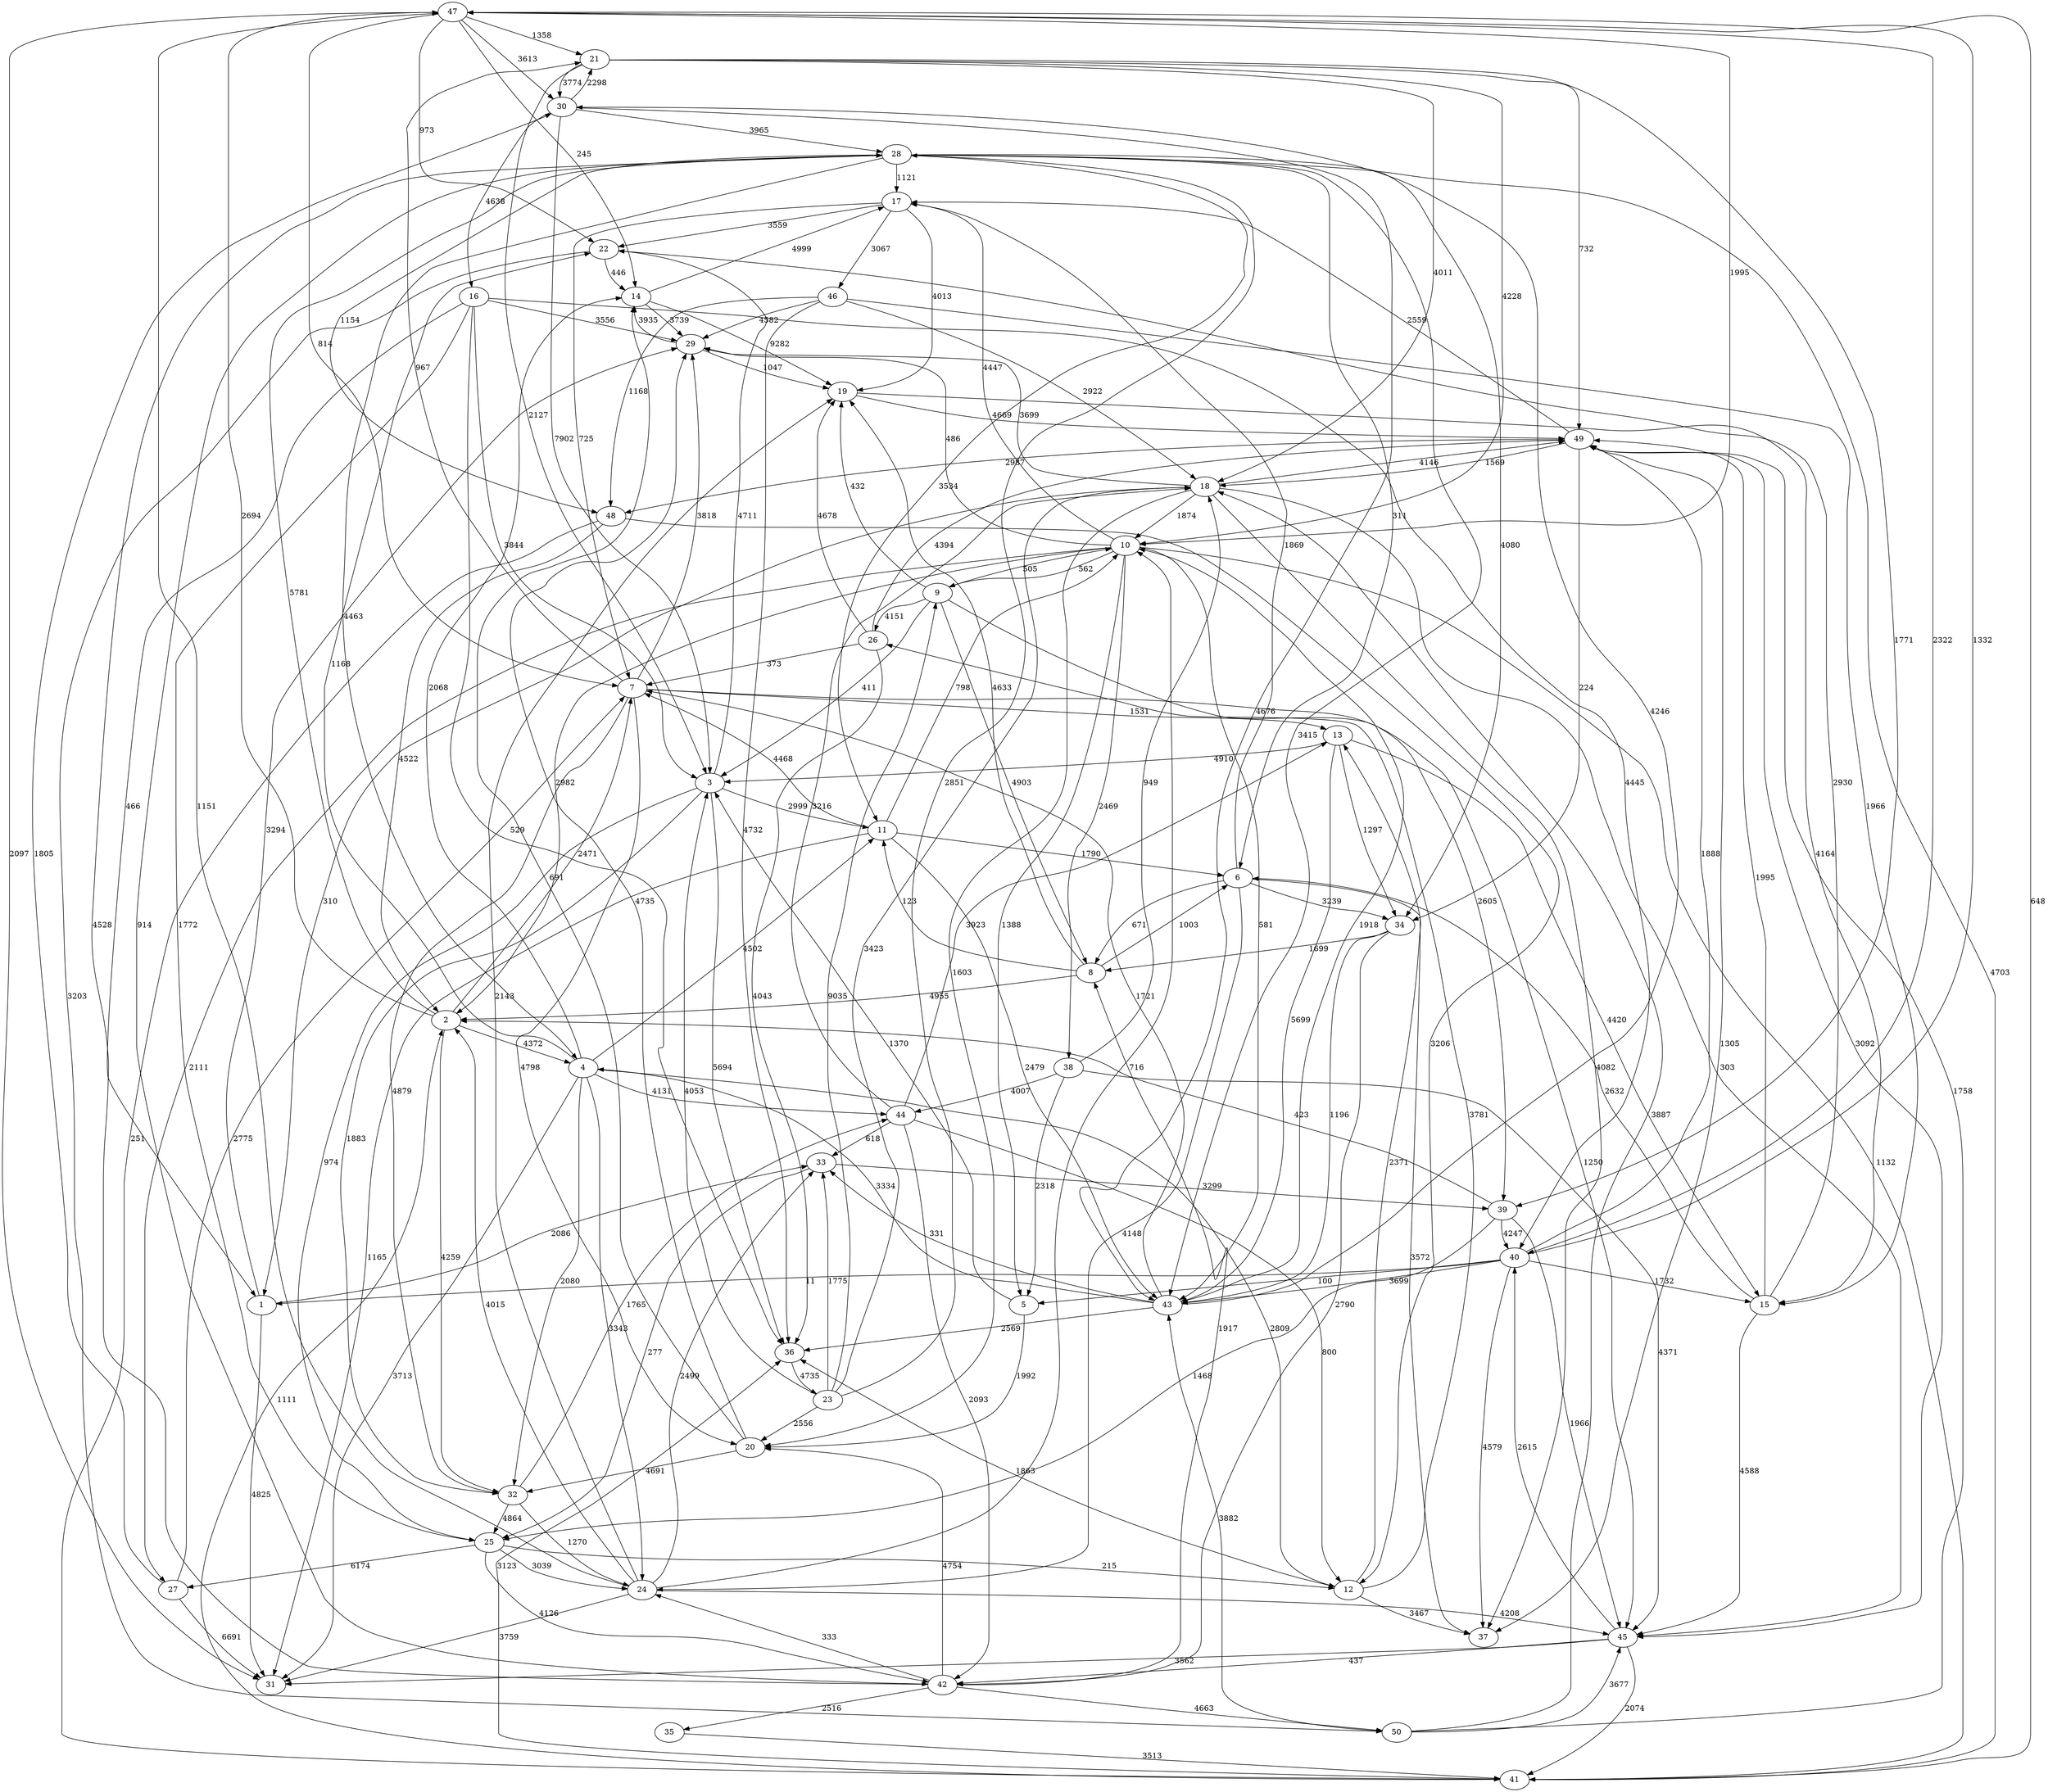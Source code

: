 strict digraph  {
	47 -> 21	 [label=1358];
	47 -> 22	 [label=973];
	47 -> 31	 [label=2097];
	47 -> 14	 [label=245];
	47 -> 40	 [label=2322];
	47 -> 7	 [label=814];
	47 -> 30	 [label=3613];
	47 -> 10	 [label=1995];
	21 -> 30	 [label=3774];
	21 -> 10	 [label=4228];
	21 -> 18	 [label=4011];
	21 -> 39	 [label=1771];
	21 -> 49	 [label=732];
	21 -> 3	 [label=2127];
	22 -> 14	 [label=446];
	22 -> 50	 [label=3203];
	14 -> 29	 [label=3739];
	14 -> 17	 [label=4999];
	14 -> 19	 [label=9282];
	40 -> 47	 [label=1332];
	40 -> 49	 [label=1888];
	40 -> 1	 [label=11];
	40 -> 15	 [label=1732];
	40 -> 5	 [label=100];
	40 -> 43	 [label=3699];
	40 -> 37	 [label=4579];
	7 -> 21	 [label=967];
	7 -> 29	 [label=3818];
	7 -> 20	 [label=4798];
	7 -> 45	 [label=1250];
	7 -> 32	 [label=4879];
	7 -> 13	 [label=1531];
	30 -> 21	 [label=2298];
	30 -> 3	 [label=7902];
	30 -> 16	 [label=4638];
	30 -> 43	 [label=4676];
	30 -> 28	 [label=3965];
	10 -> 29	 [label=486];
	10 -> 5	 [label=1388];
	10 -> 43	 [label=581];
	10 -> 17	 [label=4447];
	10 -> 27	 [label=2111];
	10 -> 41	 [label=1132];
	10 -> 2	 [label=2982];
	10 -> 38	 [label=2469];
	10 -> 9	 [label=562];
	18 -> 10	 [label=1874];
	18 -> 49	 [label=4146];
	18 -> 29	 [label=3699];
	18 -> 1	 [label=310];
	18 -> 37	 [label=4082];
	18 -> 20	 [label=1603];
	18 -> 45	 [label=303];
	39 -> 40	 [label=4247];
	39 -> 25	 [label=1468];
	39 -> 45	 [label=1966];
	39 -> 2	 [label=423];
	49 -> 18	 [label=1569];
	49 -> 37	 [label=1305];
	49 -> 17	 [label=2559];
	49 -> 45	 [label=3092];
	49 -> 34	 [label=224];
	49 -> 48	 [label=2987];
	3 -> 22	 [label=4711];
	3 -> 36	 [label=5694];
	3 -> 25	 [label=974];
	3 -> 32	 [label=1883];
	3 -> 11	 [label=2999];
	16 -> 40	 [label=4445];
	16 -> 3	 [label=3844];
	16 -> 36	 [label=529];
	16 -> 29	 [label=3556];
	16 -> 25	 [label=1772];
	16 -> 1	 [label=466];
	36 -> 23	 [label=4735];
	29 -> 14	 [label=3935];
	29 -> 19	 [label=1047];
	25 -> 27	 [label=6174];
	25 -> 24	 [label=3039];
	25 -> 42	 [label=4126];
	25 -> 12	 [label=215];
	1 -> 31	 [label=4825];
	1 -> 29	 [label=3294];
	1 -> 33	 [label=2086];
	15 -> 22	 [label=2930];
	15 -> 49	 [label=1995];
	15 -> 45	 [label=4588];
	15 -> 6	 [label=2632];
	5 -> 3	 [label=1370];
	5 -> 20	 [label=1992];
	43 -> 7	 [label=1721];
	43 -> 30	 [label=4246];
	43 -> 10	 [label=1918];
	43 -> 36	 [label=2569];
	43 -> 33	 [label=331];
	43 -> 4	 [label=3334];
	17 -> 22	 [label=3559];
	17 -> 7	 [label=725];
	17 -> 46	 [label=3067];
	17 -> 19	 [label=4013];
	46 -> 18	 [label=2922];
	46 -> 36	 [label=4732];
	46 -> 29	 [label=4582];
	46 -> 15	 [label=1966];
	46 -> 48	 [label=1168];
	19 -> 49	 [label=4669];
	19 -> 15	 [label=4164];
	20 -> 14	 [label=691];
	20 -> 29	 [label=4735];
	20 -> 32	 [label=4691];
	45 -> 31	 [label=3562];
	45 -> 40	 [label=2615];
	45 -> 41	 [label=2074];
	45 -> 42	 [label=437];
	32 -> 25	 [label=4864];
	32 -> 24	 [label=1270];
	32 -> 44	 [label=1765];
	13 -> 3	 [label=4910];
	13 -> 15	 [label=4420];
	13 -> 43	 [label=5699];
	13 -> 34	 [label=1297];
	27 -> 31	 [label=6691];
	27 -> 7	 [label=2775];
	27 -> 30	 [label=1805];
	41 -> 47	 [label=648];
	41 -> 36	 [label=3123];
	41 -> 2	 [label=1111];
	2 -> 47	 [label=2694];
	2 -> 7	 [label=2471];
	2 -> 32	 [label=4259];
	2 -> 28	 [label=5781];
	2 -> 4	 [label=4372];
	38 -> 18	 [label=949];
	38 -> 5	 [label=2318];
	38 -> 45	 [label=4371];
	38 -> 44	 [label=4007];
	9 -> 10	 [label=505];
	9 -> 39	 [label=2605];
	9 -> 3	 [label=411];
	9 -> 19	 [label=432];
	9 -> 8	 [label=4903];
	9 -> 26	 [label=4151];
	8 -> 19	 [label=4633];
	8 -> 2	 [label=4955];
	8 -> 6	 [label=1003];
	8 -> 11	 [label=123];
	6 -> 37	 [label=3572];
	6 -> 17	 [label=1869];
	6 -> 8	 [label=671];
	6 -> 34	 [label=3239];
	6 -> 24	 [label=4148];
	11 -> 31	 [label=1165];
	11 -> 7	 [label=4468];
	11 -> 10	 [label=798];
	11 -> 43	 [label=2479];
	11 -> 6	 [label=1790];
	34 -> 43	 [label=1196];
	34 -> 8	 [label=1699];
	34 -> 42	 [label=2790];
	24 -> 47	 [label=1151];
	24 -> 31	 [label=3759];
	24 -> 10	 [label=716];
	24 -> 19	 [label=2143];
	24 -> 45	 [label=4208];
	24 -> 2	 [label=4015];
	24 -> 33	 [label=2499];
	42 -> 20	 [label=4754];
	42 -> 8	 [label=1917];
	42 -> 24	 [label=333];
	42 -> 28	 [label=4528];
	42 -> 35	 [label=2516];
	42 -> 50	 [label=4663];
	44 -> 18	 [label=3216];
	44 -> 13	 [label=3923];
	44 -> 42	 [label=2093];
	44 -> 12	 [label=800];
	44 -> 33	 [label=618];
	12 -> 36	 [label=1863];
	12 -> 37	 [label=3467];
	12 -> 13	 [label=2371];
	12 -> 26	 [label=3781];
	33 -> 39	 [label=3299];
	33 -> 25	 [label=277];
	26 -> 7	 [label=373];
	26 -> 49	 [label=4394];
	26 -> 36	 [label=4043];
	26 -> 19	 [label=4678];
	28 -> 43	 [label=3415];
	28 -> 17	 [label=1121];
	28 -> 41	 [label=4703];
	28 -> 6	 [label=311];
	28 -> 11	 [label=3534];
	28 -> 34	 [label=4080];
	28 -> 42	 [label=914];
	28 -> 48	 [label=1154];
	28 -> 4	 [label=4463];
	48 -> 41	 [label=251];
	48 -> 2	 [label=4522];
	48 -> 12	 [label=3206];
	4 -> 22	 [label=1168];
	4 -> 31	 [label=3713];
	4 -> 14	 [label=2068];
	4 -> 32	 [label=2080];
	4 -> 11	 [label=4502];
	4 -> 24	 [label=3343];
	4 -> 44	 [label=4131];
	4 -> 12	 [label=2809];
	35 -> 41	 [label=3513];
	50 -> 18	 [label=3887];
	50 -> 49	 [label=1758];
	50 -> 43	 [label=3882];
	50 -> 45	 [label=3677];
	23 -> 18	 [label=3423];
	23 -> 3	 [label=4053];
	23 -> 20	 [label=2556];
	23 -> 9	 [label=9035];
	23 -> 33	 [label=1775];
	23 -> 28	 [label=2851];
}
